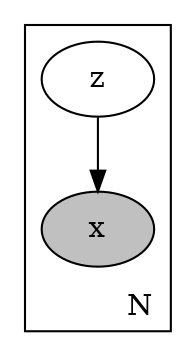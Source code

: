 digraph {
	subgraph cluster_N {
		label=N labeljust=r labelloc=b
		z [label=z fillcolor=white shape=ellipse style=filled]
		x [label=x fillcolor=grey shape=ellipse style=filled]
	}
	z -> x
}
